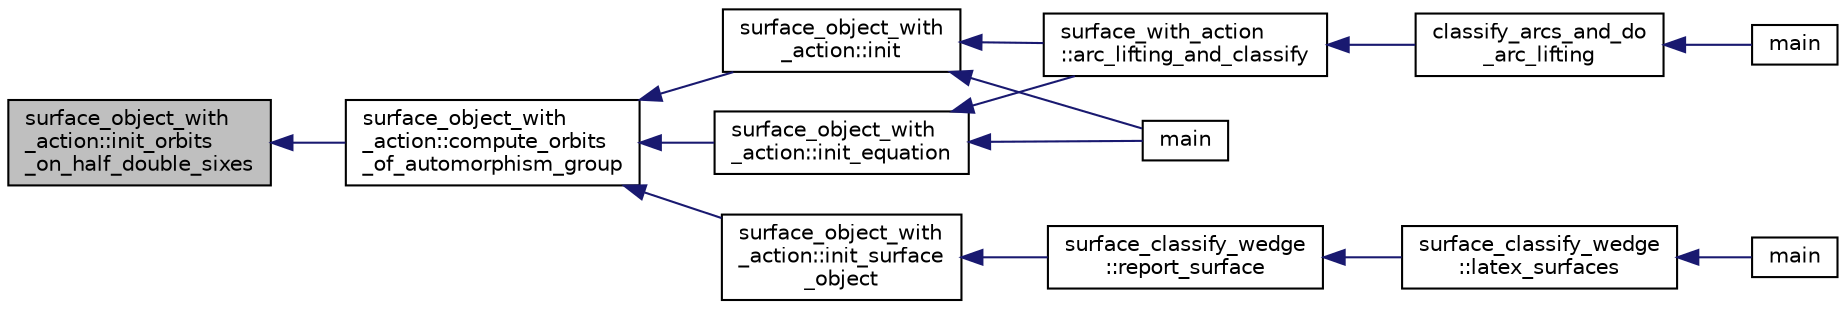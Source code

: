 digraph "surface_object_with_action::init_orbits_on_half_double_sixes"
{
  edge [fontname="Helvetica",fontsize="10",labelfontname="Helvetica",labelfontsize="10"];
  node [fontname="Helvetica",fontsize="10",shape=record];
  rankdir="LR";
  Node1496 [label="surface_object_with\l_action::init_orbits\l_on_half_double_sixes",height=0.2,width=0.4,color="black", fillcolor="grey75", style="filled", fontcolor="black"];
  Node1496 -> Node1497 [dir="back",color="midnightblue",fontsize="10",style="solid",fontname="Helvetica"];
  Node1497 [label="surface_object_with\l_action::compute_orbits\l_of_automorphism_group",height=0.2,width=0.4,color="black", fillcolor="white", style="filled",URL="$db/d28/classsurface__object__with__action.html#a74fe6a01c7d28a4fd30e601824d62c27"];
  Node1497 -> Node1498 [dir="back",color="midnightblue",fontsize="10",style="solid",fontname="Helvetica"];
  Node1498 [label="surface_object_with\l_action::init_equation",height=0.2,width=0.4,color="black", fillcolor="white", style="filled",URL="$db/d28/classsurface__object__with__action.html#a310ce4189e50545dd67fa3652b8fd160"];
  Node1498 -> Node1499 [dir="back",color="midnightblue",fontsize="10",style="solid",fontname="Helvetica"];
  Node1499 [label="main",height=0.2,width=0.4,color="black", fillcolor="white", style="filled",URL="$d2/dfa/create__surface__main_8_c.html#a217dbf8b442f20279ea00b898af96f52"];
  Node1498 -> Node1500 [dir="back",color="midnightblue",fontsize="10",style="solid",fontname="Helvetica"];
  Node1500 [label="surface_with_action\l::arc_lifting_and_classify",height=0.2,width=0.4,color="black", fillcolor="white", style="filled",URL="$d8/df9/classsurface__with__action.html#a62a3948f830c59e09ef94937650a07a4"];
  Node1500 -> Node1501 [dir="back",color="midnightblue",fontsize="10",style="solid",fontname="Helvetica"];
  Node1501 [label="classify_arcs_and_do\l_arc_lifting",height=0.2,width=0.4,color="black", fillcolor="white", style="filled",URL="$d6/dc3/arc__lifting__main_8_c.html#afdd7be16f16b8c71e9a72fe5f6a0b59c"];
  Node1501 -> Node1502 [dir="back",color="midnightblue",fontsize="10",style="solid",fontname="Helvetica"];
  Node1502 [label="main",height=0.2,width=0.4,color="black", fillcolor="white", style="filled",URL="$d6/dc3/arc__lifting__main_8_c.html#a217dbf8b442f20279ea00b898af96f52"];
  Node1497 -> Node1503 [dir="back",color="midnightblue",fontsize="10",style="solid",fontname="Helvetica"];
  Node1503 [label="surface_object_with\l_action::init",height=0.2,width=0.4,color="black", fillcolor="white", style="filled",URL="$db/d28/classsurface__object__with__action.html#a65085da19618def3909b0f4bc27cba8a"];
  Node1503 -> Node1499 [dir="back",color="midnightblue",fontsize="10",style="solid",fontname="Helvetica"];
  Node1503 -> Node1500 [dir="back",color="midnightblue",fontsize="10",style="solid",fontname="Helvetica"];
  Node1497 -> Node1504 [dir="back",color="midnightblue",fontsize="10",style="solid",fontname="Helvetica"];
  Node1504 [label="surface_object_with\l_action::init_surface\l_object",height=0.2,width=0.4,color="black", fillcolor="white", style="filled",URL="$db/d28/classsurface__object__with__action.html#addc93dd533dbceb5c024c66ee1936d35"];
  Node1504 -> Node1505 [dir="back",color="midnightblue",fontsize="10",style="solid",fontname="Helvetica"];
  Node1505 [label="surface_classify_wedge\l::report_surface",height=0.2,width=0.4,color="black", fillcolor="white", style="filled",URL="$d7/d5c/classsurface__classify__wedge.html#ad577d435c4726d0a35c10b2f8d4ed00c"];
  Node1505 -> Node1506 [dir="back",color="midnightblue",fontsize="10",style="solid",fontname="Helvetica"];
  Node1506 [label="surface_classify_wedge\l::latex_surfaces",height=0.2,width=0.4,color="black", fillcolor="white", style="filled",URL="$d7/d5c/classsurface__classify__wedge.html#a5698763ece48d6f0a605527ca62429c5"];
  Node1506 -> Node1507 [dir="back",color="midnightblue",fontsize="10",style="solid",fontname="Helvetica"];
  Node1507 [label="main",height=0.2,width=0.4,color="black", fillcolor="white", style="filled",URL="$df/df8/surface__classify_8_c.html#a217dbf8b442f20279ea00b898af96f52"];
}

